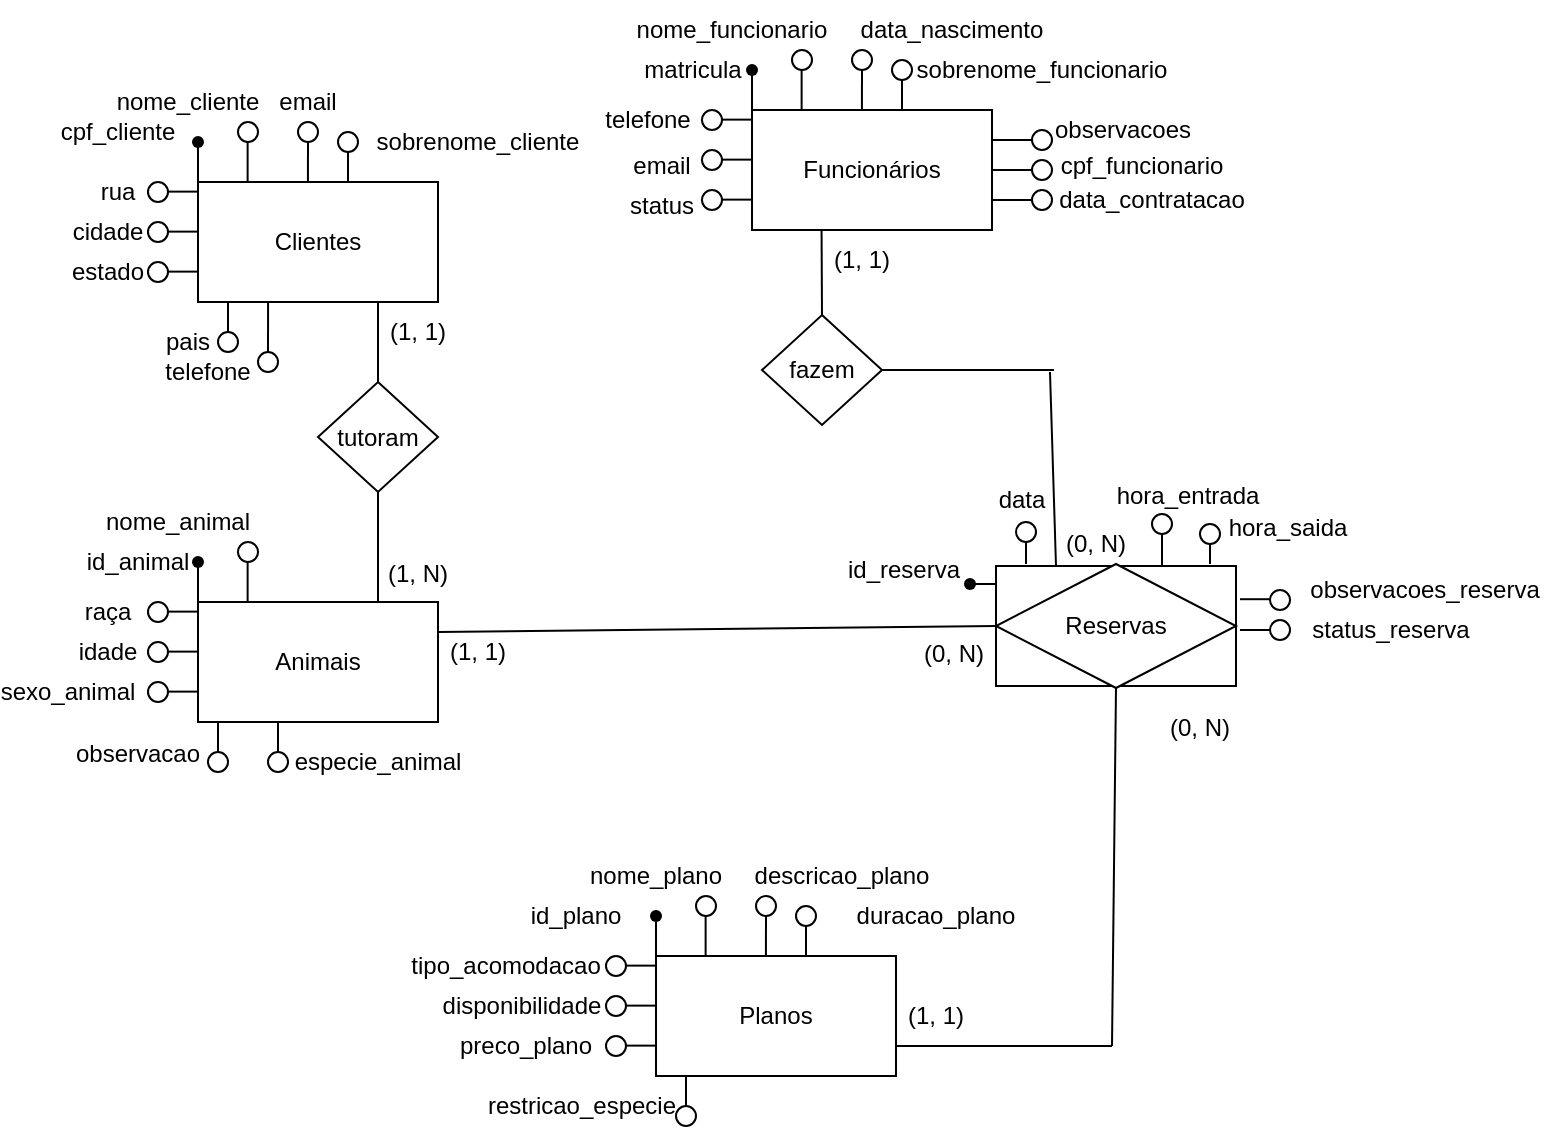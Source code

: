 <mxfile version="22.1.4" type="device">
  <diagram id="0zx48TExtGR6wXhQPlg_" name="Página-1">
    <mxGraphModel dx="1720" dy="1112" grid="0" gridSize="10" guides="0" tooltips="1" connect="1" arrows="1" fold="1" page="0" pageScale="1" pageWidth="827" pageHeight="1169" math="0" shadow="0">
      <root>
        <mxCell id="0" />
        <mxCell id="1" parent="0" />
        <mxCell id="8HWjcnKt037uBPDDVe1--2" value="" style="rounded=0;whiteSpace=wrap;html=1;" parent="1" vertex="1">
          <mxGeometry x="597" y="223" width="120" height="60" as="geometry" />
        </mxCell>
        <mxCell id="ggOTtO3rocImcCKtTKWv-1" value="Clientes" style="rounded=0;whiteSpace=wrap;html=1;" parent="1" vertex="1">
          <mxGeometry x="198" y="31" width="120" height="60" as="geometry" />
        </mxCell>
        <mxCell id="ggOTtO3rocImcCKtTKWv-2" value="" style="endArrow=none;html=1;rounded=0;" parent="1" edge="1">
          <mxGeometry width="50" height="50" relative="1" as="geometry">
            <mxPoint x="198" y="41" as="sourcePoint" />
            <mxPoint x="198" y="11" as="targetPoint" />
          </mxGeometry>
        </mxCell>
        <mxCell id="ggOTtO3rocImcCKtTKWv-4" value="" style="endArrow=none;html=1;rounded=0;" parent="1" edge="1">
          <mxGeometry width="50" height="50" relative="1" as="geometry">
            <mxPoint x="222.81" y="31" as="sourcePoint" />
            <mxPoint x="222.81" y="11" as="targetPoint" />
          </mxGeometry>
        </mxCell>
        <mxCell id="ggOTtO3rocImcCKtTKWv-5" value="" style="shape=waypoint;sketch=0;fillStyle=solid;size=6;pointerEvents=1;points=[];fillColor=none;resizable=0;rotatable=0;perimeter=centerPerimeter;snapToPoint=1;" parent="1" vertex="1">
          <mxGeometry x="188" y="1" width="20" height="20" as="geometry" />
        </mxCell>
        <mxCell id="ggOTtO3rocImcCKtTKWv-6" value="cpf_cliente" style="text;html=1;strokeColor=none;fillColor=none;align=center;verticalAlign=middle;whiteSpace=wrap;rounded=0;" parent="1" vertex="1">
          <mxGeometry x="128" y="-9" width="60" height="30" as="geometry" />
        </mxCell>
        <mxCell id="ggOTtO3rocImcCKtTKWv-7" value="nome_cliente" style="text;html=1;strokeColor=none;fillColor=none;align=center;verticalAlign=middle;whiteSpace=wrap;rounded=0;" parent="1" vertex="1">
          <mxGeometry x="163" y="-24" width="60" height="30" as="geometry" />
        </mxCell>
        <mxCell id="ggOTtO3rocImcCKtTKWv-11" value="" style="endArrow=none;html=1;rounded=0;" parent="1" source="ggOTtO3rocImcCKtTKWv-103" edge="1">
          <mxGeometry width="50" height="50" relative="1" as="geometry">
            <mxPoint x="208" y="321" as="sourcePoint" />
            <mxPoint x="208" y="301" as="targetPoint" />
          </mxGeometry>
        </mxCell>
        <mxCell id="ggOTtO3rocImcCKtTKWv-17" value="" style="ellipse;whiteSpace=wrap;html=1;" parent="1" vertex="1">
          <mxGeometry x="218" y="1" width="10" height="10" as="geometry" />
        </mxCell>
        <mxCell id="ggOTtO3rocImcCKtTKWv-36" value="" style="endArrow=none;html=1;rounded=0;exitX=0.458;exitY=0;exitDx=0;exitDy=0;exitPerimeter=0;" parent="1" source="ggOTtO3rocImcCKtTKWv-1" target="ggOTtO3rocImcCKtTKWv-35" edge="1">
          <mxGeometry width="50" height="50" relative="1" as="geometry">
            <mxPoint x="248" y="31" as="sourcePoint" />
            <mxPoint x="248" y="11" as="targetPoint" />
          </mxGeometry>
        </mxCell>
        <mxCell id="ggOTtO3rocImcCKtTKWv-35" value="" style="ellipse;whiteSpace=wrap;html=1;" parent="1" vertex="1">
          <mxGeometry x="248" y="1" width="10" height="10" as="geometry" />
        </mxCell>
        <mxCell id="ggOTtO3rocImcCKtTKWv-37" value="sobrenome_cliente" style="text;html=1;strokeColor=none;fillColor=none;align=center;verticalAlign=middle;whiteSpace=wrap;rounded=0;" parent="1" vertex="1">
          <mxGeometry x="308" y="-4" width="60" height="30" as="geometry" />
        </mxCell>
        <mxCell id="ggOTtO3rocImcCKtTKWv-38" value="" style="endArrow=none;html=1;rounded=0;exitX=0.458;exitY=0;exitDx=0;exitDy=0;exitPerimeter=0;" parent="1" target="ggOTtO3rocImcCKtTKWv-39" edge="1">
          <mxGeometry width="50" height="50" relative="1" as="geometry">
            <mxPoint x="273" y="31" as="sourcePoint" />
            <mxPoint x="268" y="11" as="targetPoint" />
          </mxGeometry>
        </mxCell>
        <mxCell id="ggOTtO3rocImcCKtTKWv-39" value="" style="ellipse;whiteSpace=wrap;html=1;" parent="1" vertex="1">
          <mxGeometry x="268" y="6" width="10" height="10" as="geometry" />
        </mxCell>
        <mxCell id="ggOTtO3rocImcCKtTKWv-40" value="email" style="text;html=1;strokeColor=none;fillColor=none;align=center;verticalAlign=middle;whiteSpace=wrap;rounded=0;" parent="1" vertex="1">
          <mxGeometry x="223" y="-24" width="60" height="30" as="geometry" />
        </mxCell>
        <mxCell id="ggOTtO3rocImcCKtTKWv-43" value="" style="endArrow=none;html=1;rounded=0;exitX=0.458;exitY=0;exitDx=0;exitDy=0;exitPerimeter=0;" parent="1" edge="1">
          <mxGeometry width="50" height="50" relative="1" as="geometry">
            <mxPoint x="198" y="35.81" as="sourcePoint" />
            <mxPoint x="183" y="35.81" as="targetPoint" />
            <Array as="points">
              <mxPoint x="193" y="35.81" />
            </Array>
          </mxGeometry>
        </mxCell>
        <mxCell id="ggOTtO3rocImcCKtTKWv-44" value="" style="ellipse;whiteSpace=wrap;html=1;" parent="1" vertex="1">
          <mxGeometry x="173" y="31" width="10" height="10" as="geometry" />
        </mxCell>
        <mxCell id="ggOTtO3rocImcCKtTKWv-48" value="" style="endArrow=none;html=1;rounded=0;exitX=0.458;exitY=0;exitDx=0;exitDy=0;exitPerimeter=0;" parent="1" edge="1">
          <mxGeometry width="50" height="50" relative="1" as="geometry">
            <mxPoint x="198" y="55.81" as="sourcePoint" />
            <mxPoint x="183" y="55.81" as="targetPoint" />
            <Array as="points">
              <mxPoint x="193" y="55.81" />
            </Array>
          </mxGeometry>
        </mxCell>
        <mxCell id="ggOTtO3rocImcCKtTKWv-49" value="" style="ellipse;whiteSpace=wrap;html=1;" parent="1" vertex="1">
          <mxGeometry x="173" y="51" width="10" height="10" as="geometry" />
        </mxCell>
        <mxCell id="ggOTtO3rocImcCKtTKWv-50" value="" style="endArrow=none;html=1;rounded=0;exitX=0.458;exitY=0;exitDx=0;exitDy=0;exitPerimeter=0;" parent="1" edge="1">
          <mxGeometry width="50" height="50" relative="1" as="geometry">
            <mxPoint x="198" y="75.81" as="sourcePoint" />
            <mxPoint x="183" y="75.81" as="targetPoint" />
            <Array as="points">
              <mxPoint x="193" y="75.81" />
            </Array>
          </mxGeometry>
        </mxCell>
        <mxCell id="ggOTtO3rocImcCKtTKWv-51" value="" style="ellipse;whiteSpace=wrap;html=1;" parent="1" vertex="1">
          <mxGeometry x="173" y="71" width="10" height="10" as="geometry" />
        </mxCell>
        <mxCell id="ggOTtO3rocImcCKtTKWv-52" value="rua" style="text;html=1;strokeColor=none;fillColor=none;align=center;verticalAlign=middle;whiteSpace=wrap;rounded=0;" parent="1" vertex="1">
          <mxGeometry x="128" y="21" width="60" height="30" as="geometry" />
        </mxCell>
        <mxCell id="ggOTtO3rocImcCKtTKWv-55" value="" style="endArrow=none;html=1;rounded=0;exitX=0.458;exitY=0;exitDx=0;exitDy=0;exitPerimeter=0;" parent="1" target="ggOTtO3rocImcCKtTKWv-56" edge="1">
          <mxGeometry width="50" height="50" relative="1" as="geometry">
            <mxPoint x="213" y="91" as="sourcePoint" />
            <mxPoint x="208" y="71" as="targetPoint" />
          </mxGeometry>
        </mxCell>
        <mxCell id="ggOTtO3rocImcCKtTKWv-56" value="" style="ellipse;whiteSpace=wrap;html=1;" parent="1" vertex="1">
          <mxGeometry x="208" y="106" width="10" height="10" as="geometry" />
        </mxCell>
        <mxCell id="ggOTtO3rocImcCKtTKWv-59" value="cidade" style="text;html=1;strokeColor=none;fillColor=none;align=center;verticalAlign=middle;whiteSpace=wrap;rounded=0;" parent="1" vertex="1">
          <mxGeometry x="123" y="41" width="60" height="30" as="geometry" />
        </mxCell>
        <mxCell id="ggOTtO3rocImcCKtTKWv-60" value="estado" style="text;html=1;strokeColor=none;fillColor=none;align=center;verticalAlign=middle;whiteSpace=wrap;rounded=0;" parent="1" vertex="1">
          <mxGeometry x="123" y="61" width="60" height="30" as="geometry" />
        </mxCell>
        <mxCell id="ggOTtO3rocImcCKtTKWv-61" value="pais" style="text;html=1;strokeColor=none;fillColor=none;align=center;verticalAlign=middle;whiteSpace=wrap;rounded=0;" parent="1" vertex="1">
          <mxGeometry x="163" y="96" width="60" height="30" as="geometry" />
        </mxCell>
        <mxCell id="ggOTtO3rocImcCKtTKWv-63" value="" style="endArrow=none;html=1;rounded=0;exitX=0.292;exitY=1;exitDx=0;exitDy=0;exitPerimeter=0;" parent="1" source="ggOTtO3rocImcCKtTKWv-1" target="ggOTtO3rocImcCKtTKWv-64" edge="1">
          <mxGeometry width="50" height="50" relative="1" as="geometry">
            <mxPoint x="258" y="91" as="sourcePoint" />
            <mxPoint x="253" y="71" as="targetPoint" />
          </mxGeometry>
        </mxCell>
        <mxCell id="ggOTtO3rocImcCKtTKWv-64" value="" style="ellipse;whiteSpace=wrap;html=1;" parent="1" vertex="1">
          <mxGeometry x="228" y="116" width="10" height="10" as="geometry" />
        </mxCell>
        <mxCell id="ggOTtO3rocImcCKtTKWv-65" value="telefone" style="text;html=1;strokeColor=none;fillColor=none;align=center;verticalAlign=middle;whiteSpace=wrap;rounded=0;" parent="1" vertex="1">
          <mxGeometry x="173" y="111" width="60" height="30" as="geometry" />
        </mxCell>
        <mxCell id="ggOTtO3rocImcCKtTKWv-66" value="Animais" style="rounded=0;whiteSpace=wrap;html=1;" parent="1" vertex="1">
          <mxGeometry x="198" y="241" width="120" height="60" as="geometry" />
        </mxCell>
        <mxCell id="ggOTtO3rocImcCKtTKWv-67" value="" style="endArrow=none;html=1;rounded=0;" parent="1" edge="1">
          <mxGeometry width="50" height="50" relative="1" as="geometry">
            <mxPoint x="198" y="251" as="sourcePoint" />
            <mxPoint x="198" y="221" as="targetPoint" />
          </mxGeometry>
        </mxCell>
        <mxCell id="ggOTtO3rocImcCKtTKWv-68" value="" style="endArrow=none;html=1;rounded=0;" parent="1" edge="1">
          <mxGeometry width="50" height="50" relative="1" as="geometry">
            <mxPoint x="222.81" y="241" as="sourcePoint" />
            <mxPoint x="222.81" y="221" as="targetPoint" />
          </mxGeometry>
        </mxCell>
        <mxCell id="ggOTtO3rocImcCKtTKWv-69" value="" style="shape=waypoint;sketch=0;fillStyle=solid;size=6;pointerEvents=1;points=[];fillColor=none;resizable=0;rotatable=0;perimeter=centerPerimeter;snapToPoint=1;" parent="1" vertex="1">
          <mxGeometry x="188" y="211" width="20" height="20" as="geometry" />
        </mxCell>
        <mxCell id="ggOTtO3rocImcCKtTKWv-70" value="id_animal" style="text;html=1;strokeColor=none;fillColor=none;align=center;verticalAlign=middle;whiteSpace=wrap;rounded=0;" parent="1" vertex="1">
          <mxGeometry x="138" y="206" width="60" height="30" as="geometry" />
        </mxCell>
        <mxCell id="ggOTtO3rocImcCKtTKWv-71" value="nome_animal" style="text;html=1;strokeColor=none;fillColor=none;align=center;verticalAlign=middle;whiteSpace=wrap;rounded=0;" parent="1" vertex="1">
          <mxGeometry x="158" y="186" width="60" height="30" as="geometry" />
        </mxCell>
        <mxCell id="ggOTtO3rocImcCKtTKWv-72" value="" style="ellipse;whiteSpace=wrap;html=1;" parent="1" vertex="1">
          <mxGeometry x="218" y="211" width="10" height="10" as="geometry" />
        </mxCell>
        <mxCell id="ggOTtO3rocImcCKtTKWv-78" value="especie_animal" style="text;html=1;strokeColor=none;fillColor=none;align=center;verticalAlign=middle;whiteSpace=wrap;rounded=0;" parent="1" vertex="1">
          <mxGeometry x="258" y="306" width="60" height="30" as="geometry" />
        </mxCell>
        <mxCell id="ggOTtO3rocImcCKtTKWv-79" value="" style="endArrow=none;html=1;rounded=0;exitX=0.458;exitY=0;exitDx=0;exitDy=0;exitPerimeter=0;" parent="1" edge="1">
          <mxGeometry width="50" height="50" relative="1" as="geometry">
            <mxPoint x="198" y="245.81" as="sourcePoint" />
            <mxPoint x="183" y="245.81" as="targetPoint" />
            <Array as="points">
              <mxPoint x="193" y="245.81" />
            </Array>
          </mxGeometry>
        </mxCell>
        <mxCell id="ggOTtO3rocImcCKtTKWv-80" value="" style="ellipse;whiteSpace=wrap;html=1;" parent="1" vertex="1">
          <mxGeometry x="173" y="241" width="10" height="10" as="geometry" />
        </mxCell>
        <mxCell id="ggOTtO3rocImcCKtTKWv-81" value="" style="endArrow=none;html=1;rounded=0;exitX=0.458;exitY=0;exitDx=0;exitDy=0;exitPerimeter=0;" parent="1" edge="1">
          <mxGeometry width="50" height="50" relative="1" as="geometry">
            <mxPoint x="198" y="265.81" as="sourcePoint" />
            <mxPoint x="183" y="265.81" as="targetPoint" />
            <Array as="points">
              <mxPoint x="193" y="265.81" />
            </Array>
          </mxGeometry>
        </mxCell>
        <mxCell id="ggOTtO3rocImcCKtTKWv-82" value="" style="ellipse;whiteSpace=wrap;html=1;" parent="1" vertex="1">
          <mxGeometry x="173" y="261" width="10" height="10" as="geometry" />
        </mxCell>
        <mxCell id="ggOTtO3rocImcCKtTKWv-83" value="" style="endArrow=none;html=1;rounded=0;exitX=0.458;exitY=0;exitDx=0;exitDy=0;exitPerimeter=0;" parent="1" edge="1">
          <mxGeometry width="50" height="50" relative="1" as="geometry">
            <mxPoint x="198" y="285.81" as="sourcePoint" />
            <mxPoint x="183" y="285.81" as="targetPoint" />
            <Array as="points">
              <mxPoint x="193" y="285.81" />
            </Array>
          </mxGeometry>
        </mxCell>
        <mxCell id="ggOTtO3rocImcCKtTKWv-84" value="" style="ellipse;whiteSpace=wrap;html=1;" parent="1" vertex="1">
          <mxGeometry x="173" y="281" width="10" height="10" as="geometry" />
        </mxCell>
        <mxCell id="ggOTtO3rocImcCKtTKWv-85" value="raça" style="text;html=1;strokeColor=none;fillColor=none;align=center;verticalAlign=middle;whiteSpace=wrap;rounded=0;" parent="1" vertex="1">
          <mxGeometry x="123" y="231" width="60" height="30" as="geometry" />
        </mxCell>
        <mxCell id="ggOTtO3rocImcCKtTKWv-89" value="idade" style="text;html=1;strokeColor=none;fillColor=none;align=center;verticalAlign=middle;whiteSpace=wrap;rounded=0;" parent="1" vertex="1">
          <mxGeometry x="123" y="251" width="60" height="30" as="geometry" />
        </mxCell>
        <mxCell id="ggOTtO3rocImcCKtTKWv-106" value="" style="endArrow=none;html=1;rounded=0;" parent="1" edge="1">
          <mxGeometry width="50" height="50" relative="1" as="geometry">
            <mxPoint x="597" y="232" as="sourcePoint" />
            <mxPoint x="583" y="232" as="targetPoint" />
          </mxGeometry>
        </mxCell>
        <mxCell id="ggOTtO3rocImcCKtTKWv-107" value="" style="endArrow=none;html=1;rounded=0;" parent="1" edge="1">
          <mxGeometry width="50" height="50" relative="1" as="geometry">
            <mxPoint x="612" y="222" as="sourcePoint" />
            <mxPoint x="612" y="207" as="targetPoint" />
          </mxGeometry>
        </mxCell>
        <mxCell id="ggOTtO3rocImcCKtTKWv-108" value="" style="shape=waypoint;sketch=0;fillStyle=solid;size=6;pointerEvents=1;points=[];fillColor=none;resizable=0;rotatable=0;perimeter=centerPerimeter;snapToPoint=1;" parent="1" vertex="1">
          <mxGeometry x="574" y="222" width="20" height="20" as="geometry" />
        </mxCell>
        <mxCell id="ggOTtO3rocImcCKtTKWv-109" value="id_reserva" style="text;html=1;strokeColor=none;fillColor=none;align=center;verticalAlign=middle;whiteSpace=wrap;rounded=0;" parent="1" vertex="1">
          <mxGeometry x="521" y="210" width="60" height="30" as="geometry" />
        </mxCell>
        <mxCell id="ggOTtO3rocImcCKtTKWv-110" value="data" style="text;html=1;strokeColor=none;fillColor=none;align=center;verticalAlign=middle;whiteSpace=wrap;rounded=0;" parent="1" vertex="1">
          <mxGeometry x="580" y="175" width="60" height="30" as="geometry" />
        </mxCell>
        <mxCell id="ggOTtO3rocImcCKtTKWv-111" value="" style="ellipse;whiteSpace=wrap;html=1;" parent="1" vertex="1">
          <mxGeometry x="607" y="201" width="10" height="10" as="geometry" />
        </mxCell>
        <mxCell id="ggOTtO3rocImcCKtTKWv-112" value="" style="endArrow=none;html=1;rounded=0;" parent="1" edge="1">
          <mxGeometry width="50" height="50" relative="1" as="geometry">
            <mxPoint x="680" y="223" as="sourcePoint" />
            <mxPoint x="680" y="204" as="targetPoint" />
          </mxGeometry>
        </mxCell>
        <mxCell id="ggOTtO3rocImcCKtTKWv-113" value="" style="ellipse;whiteSpace=wrap;html=1;" parent="1" vertex="1">
          <mxGeometry x="675" y="197" width="10" height="10" as="geometry" />
        </mxCell>
        <mxCell id="ggOTtO3rocImcCKtTKWv-114" value="hora_saida" style="text;html=1;strokeColor=none;fillColor=none;align=center;verticalAlign=middle;whiteSpace=wrap;rounded=0;" parent="1" vertex="1">
          <mxGeometry x="713" y="189" width="60" height="30" as="geometry" />
        </mxCell>
        <mxCell id="ggOTtO3rocImcCKtTKWv-115" value="" style="endArrow=none;html=1;rounded=0;entryX=0.5;entryY=1;entryDx=0;entryDy=0;" parent="1" edge="1" target="ggOTtO3rocImcCKtTKWv-116">
          <mxGeometry width="50" height="50" relative="1" as="geometry">
            <mxPoint x="704" y="222" as="sourcePoint" />
            <mxPoint x="701" y="207" as="targetPoint" />
          </mxGeometry>
        </mxCell>
        <mxCell id="ggOTtO3rocImcCKtTKWv-116" value="" style="ellipse;whiteSpace=wrap;html=1;" parent="1" vertex="1">
          <mxGeometry x="699" y="202" width="10" height="10" as="geometry" />
        </mxCell>
        <mxCell id="ggOTtO3rocImcCKtTKWv-117" value="hora_entrada" style="text;html=1;strokeColor=none;fillColor=none;align=center;verticalAlign=middle;whiteSpace=wrap;rounded=0;" parent="1" vertex="1">
          <mxGeometry x="663" y="173" width="60" height="30" as="geometry" />
        </mxCell>
        <mxCell id="ggOTtO3rocImcCKtTKWv-121" value="" style="ellipse;whiteSpace=wrap;html=1;" parent="1" vertex="1">
          <mxGeometry x="734" y="235" width="10" height="10" as="geometry" />
        </mxCell>
        <mxCell id="ggOTtO3rocImcCKtTKWv-122" value="" style="endArrow=none;html=1;rounded=0;exitX=0.458;exitY=0;exitDx=0;exitDy=0;exitPerimeter=0;" parent="1" edge="1">
          <mxGeometry width="50" height="50" relative="1" as="geometry">
            <mxPoint x="734" y="239.6" as="sourcePoint" />
            <mxPoint x="719" y="239.6" as="targetPoint" />
            <Array as="points">
              <mxPoint x="729" y="239.6" />
            </Array>
          </mxGeometry>
        </mxCell>
        <mxCell id="ggOTtO3rocImcCKtTKWv-138" value="" style="endArrow=none;html=1;rounded=0;" parent="1" target="ggOTtO3rocImcCKtTKWv-103" edge="1">
          <mxGeometry width="50" height="50" relative="1" as="geometry">
            <mxPoint x="208" y="321" as="sourcePoint" />
            <mxPoint x="208" y="301" as="targetPoint" />
          </mxGeometry>
        </mxCell>
        <mxCell id="ggOTtO3rocImcCKtTKWv-103" value="" style="ellipse;whiteSpace=wrap;html=1;" parent="1" vertex="1">
          <mxGeometry x="203" y="316" width="10" height="10" as="geometry" />
        </mxCell>
        <mxCell id="ggOTtO3rocImcCKtTKWv-139" value="sexo_animal" style="text;html=1;strokeColor=none;fillColor=none;align=center;verticalAlign=middle;whiteSpace=wrap;rounded=0;" parent="1" vertex="1">
          <mxGeometry x="103" y="271" width="60" height="30" as="geometry" />
        </mxCell>
        <mxCell id="ggOTtO3rocImcCKtTKWv-143" value="" style="endArrow=none;html=1;rounded=0;" parent="1" source="ggOTtO3rocImcCKtTKWv-144" edge="1">
          <mxGeometry width="50" height="50" relative="1" as="geometry">
            <mxPoint x="238" y="321" as="sourcePoint" />
            <mxPoint x="238" y="301" as="targetPoint" />
          </mxGeometry>
        </mxCell>
        <mxCell id="ggOTtO3rocImcCKtTKWv-144" value="" style="ellipse;whiteSpace=wrap;html=1;" parent="1" vertex="1">
          <mxGeometry x="233" y="316" width="10" height="10" as="geometry" />
        </mxCell>
        <mxCell id="ggOTtO3rocImcCKtTKWv-145" value="observacao" style="text;html=1;strokeColor=none;fillColor=none;align=center;verticalAlign=middle;whiteSpace=wrap;rounded=0;" parent="1" vertex="1">
          <mxGeometry x="138" y="302" width="60" height="30" as="geometry" />
        </mxCell>
        <mxCell id="ggOTtO3rocImcCKtTKWv-170" value="tutoram" style="rhombus;whiteSpace=wrap;html=1;" parent="1" vertex="1">
          <mxGeometry x="258" y="131" width="60" height="55" as="geometry" />
        </mxCell>
        <mxCell id="ggOTtO3rocImcCKtTKWv-172" value="" style="endArrow=none;html=1;rounded=0;entryX=0.5;entryY=1;entryDx=0;entryDy=0;exitX=0.75;exitY=0;exitDx=0;exitDy=0;" parent="1" source="ggOTtO3rocImcCKtTKWv-66" target="ggOTtO3rocImcCKtTKWv-170" edge="1">
          <mxGeometry width="50" height="50" relative="1" as="geometry">
            <mxPoint x="398" y="221" as="sourcePoint" />
            <mxPoint x="448" y="171" as="targetPoint" />
          </mxGeometry>
        </mxCell>
        <mxCell id="ggOTtO3rocImcCKtTKWv-173" value="" style="endArrow=none;html=1;rounded=0;entryX=0.75;entryY=1;entryDx=0;entryDy=0;exitX=0.5;exitY=0;exitDx=0;exitDy=0;" parent="1" source="ggOTtO3rocImcCKtTKWv-170" target="ggOTtO3rocImcCKtTKWv-1" edge="1">
          <mxGeometry width="50" height="50" relative="1" as="geometry">
            <mxPoint x="398" y="221" as="sourcePoint" />
            <mxPoint x="448" y="171" as="targetPoint" />
          </mxGeometry>
        </mxCell>
        <mxCell id="ggOTtO3rocImcCKtTKWv-184" value="" style="endArrow=none;html=1;rounded=0;exitX=1;exitY=0.25;exitDx=0;exitDy=0;entryX=0;entryY=0.5;entryDx=0;entryDy=0;" parent="1" source="ggOTtO3rocImcCKtTKWv-66" target="Q5C-ij5pqkjWcKOhOLbP-54" edge="1">
          <mxGeometry width="50" height="50" relative="1" as="geometry">
            <mxPoint x="480" y="340" as="sourcePoint" />
            <mxPoint x="395" y="282" as="targetPoint" />
          </mxGeometry>
        </mxCell>
        <mxCell id="APrqZgsGzZIo6Ghcfjsz-64" value="Planos" style="rounded=0;whiteSpace=wrap;html=1;" parent="1" vertex="1">
          <mxGeometry x="427" y="418" width="120" height="60" as="geometry" />
        </mxCell>
        <mxCell id="APrqZgsGzZIo6Ghcfjsz-65" value="" style="endArrow=none;html=1;rounded=0;" parent="1" edge="1">
          <mxGeometry width="50" height="50" relative="1" as="geometry">
            <mxPoint x="427" y="428" as="sourcePoint" />
            <mxPoint x="427" y="398" as="targetPoint" />
          </mxGeometry>
        </mxCell>
        <mxCell id="APrqZgsGzZIo6Ghcfjsz-66" value="" style="endArrow=none;html=1;rounded=0;" parent="1" edge="1">
          <mxGeometry width="50" height="50" relative="1" as="geometry">
            <mxPoint x="451.81" y="418" as="sourcePoint" />
            <mxPoint x="451.81" y="398" as="targetPoint" />
          </mxGeometry>
        </mxCell>
        <mxCell id="APrqZgsGzZIo6Ghcfjsz-67" value="" style="shape=waypoint;sketch=0;fillStyle=solid;size=6;pointerEvents=1;points=[];fillColor=none;resizable=0;rotatable=0;perimeter=centerPerimeter;snapToPoint=1;" parent="1" vertex="1">
          <mxGeometry x="417" y="388" width="20" height="20" as="geometry" />
        </mxCell>
        <mxCell id="APrqZgsGzZIo6Ghcfjsz-68" value="id_plano" style="text;html=1;strokeColor=none;fillColor=none;align=center;verticalAlign=middle;whiteSpace=wrap;rounded=0;" parent="1" vertex="1">
          <mxGeometry x="357" y="383" width="60" height="30" as="geometry" />
        </mxCell>
        <mxCell id="APrqZgsGzZIo6Ghcfjsz-69" value="nome_plano" style="text;html=1;strokeColor=none;fillColor=none;align=center;verticalAlign=middle;whiteSpace=wrap;rounded=0;" parent="1" vertex="1">
          <mxGeometry x="397" y="363" width="60" height="30" as="geometry" />
        </mxCell>
        <mxCell id="APrqZgsGzZIo6Ghcfjsz-70" value="" style="ellipse;whiteSpace=wrap;html=1;" parent="1" vertex="1">
          <mxGeometry x="447" y="388" width="10" height="10" as="geometry" />
        </mxCell>
        <mxCell id="APrqZgsGzZIo6Ghcfjsz-71" value="" style="endArrow=none;html=1;rounded=0;exitX=0.458;exitY=0;exitDx=0;exitDy=0;exitPerimeter=0;" parent="1" source="APrqZgsGzZIo6Ghcfjsz-64" target="APrqZgsGzZIo6Ghcfjsz-72" edge="1">
          <mxGeometry width="50" height="50" relative="1" as="geometry">
            <mxPoint x="477" y="418" as="sourcePoint" />
            <mxPoint x="477" y="398" as="targetPoint" />
          </mxGeometry>
        </mxCell>
        <mxCell id="APrqZgsGzZIo6Ghcfjsz-72" value="" style="ellipse;whiteSpace=wrap;html=1;" parent="1" vertex="1">
          <mxGeometry x="477" y="388" width="10" height="10" as="geometry" />
        </mxCell>
        <mxCell id="APrqZgsGzZIo6Ghcfjsz-73" value="duracao_plano" style="text;html=1;strokeColor=none;fillColor=none;align=center;verticalAlign=middle;whiteSpace=wrap;rounded=0;" parent="1" vertex="1">
          <mxGeometry x="537" y="383" width="60" height="30" as="geometry" />
        </mxCell>
        <mxCell id="APrqZgsGzZIo6Ghcfjsz-74" value="" style="endArrow=none;html=1;rounded=0;exitX=0.458;exitY=0;exitDx=0;exitDy=0;exitPerimeter=0;" parent="1" target="APrqZgsGzZIo6Ghcfjsz-75" edge="1">
          <mxGeometry width="50" height="50" relative="1" as="geometry">
            <mxPoint x="502" y="418" as="sourcePoint" />
            <mxPoint x="497" y="398" as="targetPoint" />
          </mxGeometry>
        </mxCell>
        <mxCell id="APrqZgsGzZIo6Ghcfjsz-75" value="" style="ellipse;whiteSpace=wrap;html=1;" parent="1" vertex="1">
          <mxGeometry x="497" y="393" width="10" height="10" as="geometry" />
        </mxCell>
        <mxCell id="APrqZgsGzZIo6Ghcfjsz-76" value="descricao_plano" style="text;html=1;strokeColor=none;fillColor=none;align=center;verticalAlign=middle;whiteSpace=wrap;rounded=0;" parent="1" vertex="1">
          <mxGeometry x="489.5" y="363" width="60" height="30" as="geometry" />
        </mxCell>
        <mxCell id="APrqZgsGzZIo6Ghcfjsz-77" value="" style="endArrow=none;html=1;rounded=0;exitX=0.458;exitY=0;exitDx=0;exitDy=0;exitPerimeter=0;" parent="1" edge="1">
          <mxGeometry width="50" height="50" relative="1" as="geometry">
            <mxPoint x="427" y="422.81" as="sourcePoint" />
            <mxPoint x="412" y="422.81" as="targetPoint" />
            <Array as="points">
              <mxPoint x="422" y="422.81" />
            </Array>
          </mxGeometry>
        </mxCell>
        <mxCell id="APrqZgsGzZIo6Ghcfjsz-78" value="" style="ellipse;whiteSpace=wrap;html=1;" parent="1" vertex="1">
          <mxGeometry x="402" y="418" width="10" height="10" as="geometry" />
        </mxCell>
        <mxCell id="APrqZgsGzZIo6Ghcfjsz-79" value="" style="endArrow=none;html=1;rounded=0;exitX=0.458;exitY=0;exitDx=0;exitDy=0;exitPerimeter=0;" parent="1" edge="1">
          <mxGeometry width="50" height="50" relative="1" as="geometry">
            <mxPoint x="427" y="442.81" as="sourcePoint" />
            <mxPoint x="412" y="442.81" as="targetPoint" />
            <Array as="points">
              <mxPoint x="422" y="442.81" />
            </Array>
          </mxGeometry>
        </mxCell>
        <mxCell id="APrqZgsGzZIo6Ghcfjsz-80" value="" style="ellipse;whiteSpace=wrap;html=1;" parent="1" vertex="1">
          <mxGeometry x="402" y="438" width="10" height="10" as="geometry" />
        </mxCell>
        <mxCell id="APrqZgsGzZIo6Ghcfjsz-81" value="" style="endArrow=none;html=1;rounded=0;exitX=0.458;exitY=0;exitDx=0;exitDy=0;exitPerimeter=0;" parent="1" edge="1">
          <mxGeometry width="50" height="50" relative="1" as="geometry">
            <mxPoint x="427" y="462.81" as="sourcePoint" />
            <mxPoint x="412" y="462.81" as="targetPoint" />
            <Array as="points">
              <mxPoint x="422" y="462.81" />
            </Array>
          </mxGeometry>
        </mxCell>
        <mxCell id="APrqZgsGzZIo6Ghcfjsz-82" value="" style="ellipse;whiteSpace=wrap;html=1;" parent="1" vertex="1">
          <mxGeometry x="402" y="458" width="10" height="10" as="geometry" />
        </mxCell>
        <mxCell id="APrqZgsGzZIo6Ghcfjsz-83" value="tipo_acomodacao" style="text;html=1;strokeColor=none;fillColor=none;align=center;verticalAlign=middle;whiteSpace=wrap;rounded=0;" parent="1" vertex="1">
          <mxGeometry x="322" y="408" width="60" height="30" as="geometry" />
        </mxCell>
        <mxCell id="APrqZgsGzZIo6Ghcfjsz-84" value="" style="endArrow=none;html=1;rounded=0;exitX=0.458;exitY=0;exitDx=0;exitDy=0;exitPerimeter=0;" parent="1" target="APrqZgsGzZIo6Ghcfjsz-85" edge="1">
          <mxGeometry width="50" height="50" relative="1" as="geometry">
            <mxPoint x="442" y="478" as="sourcePoint" />
            <mxPoint x="437" y="458" as="targetPoint" />
          </mxGeometry>
        </mxCell>
        <mxCell id="APrqZgsGzZIo6Ghcfjsz-85" value="" style="ellipse;whiteSpace=wrap;html=1;" parent="1" vertex="1">
          <mxGeometry x="437" y="493" width="10" height="10" as="geometry" />
        </mxCell>
        <mxCell id="APrqZgsGzZIo6Ghcfjsz-87" value="preco_plano" style="text;html=1;strokeColor=none;fillColor=none;align=center;verticalAlign=middle;whiteSpace=wrap;rounded=0;" parent="1" vertex="1">
          <mxGeometry x="332" y="448" width="60" height="30" as="geometry" />
        </mxCell>
        <mxCell id="APrqZgsGzZIo6Ghcfjsz-91" value="restricao_especie" style="text;html=1;strokeColor=none;fillColor=none;align=center;verticalAlign=middle;whiteSpace=wrap;rounded=0;" parent="1" vertex="1">
          <mxGeometry x="359.5" y="478" width="60" height="30" as="geometry" />
        </mxCell>
        <mxCell id="APrqZgsGzZIo6Ghcfjsz-92" value="disponibilidade" style="text;html=1;strokeColor=none;fillColor=none;align=center;verticalAlign=middle;whiteSpace=wrap;rounded=0;" parent="1" vertex="1">
          <mxGeometry x="329.5" y="428" width="60" height="30" as="geometry" />
        </mxCell>
        <mxCell id="APrqZgsGzZIo6Ghcfjsz-96" value="" style="endArrow=none;html=1;rounded=0;exitX=0.5;exitY=1;exitDx=0;exitDy=0;" parent="1" source="Q5C-ij5pqkjWcKOhOLbP-54" edge="1">
          <mxGeometry width="50" height="50" relative="1" as="geometry">
            <mxPoint x="692" y="462" as="sourcePoint" />
            <mxPoint x="655" y="463" as="targetPoint" />
          </mxGeometry>
        </mxCell>
        <mxCell id="APrqZgsGzZIo6Ghcfjsz-99" value="" style="endArrow=none;html=1;rounded=0;exitX=1;exitY=0.75;exitDx=0;exitDy=0;" parent="1" source="APrqZgsGzZIo6Ghcfjsz-64" edge="1">
          <mxGeometry width="50" height="50" relative="1" as="geometry">
            <mxPoint x="920" y="370" as="sourcePoint" />
            <mxPoint x="655" y="463" as="targetPoint" />
          </mxGeometry>
        </mxCell>
        <mxCell id="vED10XXFg--QarN_SlgM-1" value="(1, N)" style="text;html=1;strokeColor=none;fillColor=none;align=center;verticalAlign=middle;whiteSpace=wrap;rounded=0;" parent="1" vertex="1">
          <mxGeometry x="278" y="212" width="60" height="30" as="geometry" />
        </mxCell>
        <mxCell id="vED10XXFg--QarN_SlgM-4" value="(1, 1)" style="text;html=1;strokeColor=none;fillColor=none;align=center;verticalAlign=middle;whiteSpace=wrap;rounded=0;" parent="1" vertex="1">
          <mxGeometry x="278" y="91" width="60" height="30" as="geometry" />
        </mxCell>
        <mxCell id="vED10XXFg--QarN_SlgM-5" value="(0, N)" style="text;html=1;strokeColor=none;fillColor=none;align=center;verticalAlign=middle;whiteSpace=wrap;rounded=0;" parent="1" vertex="1">
          <mxGeometry x="546" y="252" width="60" height="30" as="geometry" />
        </mxCell>
        <mxCell id="vED10XXFg--QarN_SlgM-6" value="(1, 1)" style="text;html=1;strokeColor=none;fillColor=none;align=center;verticalAlign=middle;whiteSpace=wrap;rounded=0;" parent="1" vertex="1">
          <mxGeometry x="308" y="251" width="60" height="30" as="geometry" />
        </mxCell>
        <mxCell id="6tprinEcsGy2sv0YfYmG-1" value="observacoes_reserva" style="text;html=1;align=center;verticalAlign=middle;resizable=0;points=[];autosize=1;strokeColor=none;fillColor=none;" parent="1" vertex="1">
          <mxGeometry x="741" y="220" width="140" height="30" as="geometry" />
        </mxCell>
        <mxCell id="6tprinEcsGy2sv0YfYmG-8" value="" style="endArrow=none;html=1;rounded=0;entryX=1;entryY=0.5;entryDx=0;entryDy=0;" parent="1" source="6tprinEcsGy2sv0YfYmG-4" edge="1">
          <mxGeometry width="50" height="50" relative="1" as="geometry">
            <mxPoint x="744" y="255" as="sourcePoint" />
            <mxPoint x="719" y="255" as="targetPoint" />
            <Array as="points" />
          </mxGeometry>
        </mxCell>
        <mxCell id="6tprinEcsGy2sv0YfYmG-9" value="" style="endArrow=none;html=1;rounded=0;entryX=1;entryY=0.5;entryDx=0;entryDy=0;" parent="1" target="6tprinEcsGy2sv0YfYmG-4" edge="1">
          <mxGeometry width="50" height="50" relative="1" as="geometry">
            <mxPoint x="744" y="255" as="sourcePoint" />
            <mxPoint x="719" y="255" as="targetPoint" />
            <Array as="points" />
          </mxGeometry>
        </mxCell>
        <mxCell id="6tprinEcsGy2sv0YfYmG-4" value="" style="ellipse;whiteSpace=wrap;html=1;" parent="1" vertex="1">
          <mxGeometry x="734" y="250" width="10" height="10" as="geometry" />
        </mxCell>
        <mxCell id="6tprinEcsGy2sv0YfYmG-10" value="status_reserva" style="text;html=1;align=center;verticalAlign=middle;resizable=0;points=[];autosize=1;strokeColor=none;fillColor=none;" parent="1" vertex="1">
          <mxGeometry x="744" y="240" width="100" height="30" as="geometry" />
        </mxCell>
        <mxCell id="Q5C-ij5pqkjWcKOhOLbP-1" value="Funcionários" style="rounded=0;whiteSpace=wrap;html=1;" parent="1" vertex="1">
          <mxGeometry x="475" y="-5" width="120" height="60" as="geometry" />
        </mxCell>
        <mxCell id="Q5C-ij5pqkjWcKOhOLbP-2" value="" style="endArrow=none;html=1;rounded=0;" parent="1" edge="1">
          <mxGeometry width="50" height="50" relative="1" as="geometry">
            <mxPoint x="475" y="5" as="sourcePoint" />
            <mxPoint x="475" y="-25" as="targetPoint" />
          </mxGeometry>
        </mxCell>
        <mxCell id="Q5C-ij5pqkjWcKOhOLbP-3" value="" style="endArrow=none;html=1;rounded=0;" parent="1" edge="1">
          <mxGeometry width="50" height="50" relative="1" as="geometry">
            <mxPoint x="499.81" y="-5" as="sourcePoint" />
            <mxPoint x="499.81" y="-25" as="targetPoint" />
          </mxGeometry>
        </mxCell>
        <mxCell id="Q5C-ij5pqkjWcKOhOLbP-4" value="" style="shape=waypoint;sketch=0;fillStyle=solid;size=6;pointerEvents=1;points=[];fillColor=none;resizable=0;rotatable=0;perimeter=centerPerimeter;snapToPoint=1;" parent="1" vertex="1">
          <mxGeometry x="465" y="-35" width="20" height="20" as="geometry" />
        </mxCell>
        <mxCell id="Q5C-ij5pqkjWcKOhOLbP-5" value="cpf_funcionario" style="text;html=1;strokeColor=none;fillColor=none;align=center;verticalAlign=middle;whiteSpace=wrap;rounded=0;" parent="1" vertex="1">
          <mxGeometry x="640" y="7.5" width="60" height="30" as="geometry" />
        </mxCell>
        <mxCell id="Q5C-ij5pqkjWcKOhOLbP-6" value="nome_funcionario" style="text;html=1;strokeColor=none;fillColor=none;align=center;verticalAlign=middle;whiteSpace=wrap;rounded=0;" parent="1" vertex="1">
          <mxGeometry x="435" y="-60" width="60" height="30" as="geometry" />
        </mxCell>
        <mxCell id="Q5C-ij5pqkjWcKOhOLbP-7" value="" style="ellipse;whiteSpace=wrap;html=1;" parent="1" vertex="1">
          <mxGeometry x="495" y="-35" width="10" height="10" as="geometry" />
        </mxCell>
        <mxCell id="Q5C-ij5pqkjWcKOhOLbP-8" value="" style="endArrow=none;html=1;rounded=0;exitX=0.458;exitY=0;exitDx=0;exitDy=0;exitPerimeter=0;" parent="1" source="Q5C-ij5pqkjWcKOhOLbP-1" target="Q5C-ij5pqkjWcKOhOLbP-9" edge="1">
          <mxGeometry width="50" height="50" relative="1" as="geometry">
            <mxPoint x="525" y="-5" as="sourcePoint" />
            <mxPoint x="525" y="-25" as="targetPoint" />
          </mxGeometry>
        </mxCell>
        <mxCell id="Q5C-ij5pqkjWcKOhOLbP-9" value="" style="ellipse;whiteSpace=wrap;html=1;" parent="1" vertex="1">
          <mxGeometry x="525" y="-35" width="10" height="10" as="geometry" />
        </mxCell>
        <mxCell id="Q5C-ij5pqkjWcKOhOLbP-10" value="sobrenome_funcionario" style="text;html=1;strokeColor=none;fillColor=none;align=center;verticalAlign=middle;whiteSpace=wrap;rounded=0;" parent="1" vertex="1">
          <mxGeometry x="590" y="-40" width="60" height="30" as="geometry" />
        </mxCell>
        <mxCell id="Q5C-ij5pqkjWcKOhOLbP-11" value="" style="endArrow=none;html=1;rounded=0;exitX=0.458;exitY=0;exitDx=0;exitDy=0;exitPerimeter=0;" parent="1" target="Q5C-ij5pqkjWcKOhOLbP-12" edge="1">
          <mxGeometry width="50" height="50" relative="1" as="geometry">
            <mxPoint x="550" y="-5" as="sourcePoint" />
            <mxPoint x="545" y="-25" as="targetPoint" />
          </mxGeometry>
        </mxCell>
        <mxCell id="Q5C-ij5pqkjWcKOhOLbP-12" value="" style="ellipse;whiteSpace=wrap;html=1;" parent="1" vertex="1">
          <mxGeometry x="545" y="-30" width="10" height="10" as="geometry" />
        </mxCell>
        <mxCell id="Q5C-ij5pqkjWcKOhOLbP-13" value="data_nascimento" style="text;html=1;strokeColor=none;fillColor=none;align=center;verticalAlign=middle;whiteSpace=wrap;rounded=0;" parent="1" vertex="1">
          <mxGeometry x="545" y="-60" width="60" height="30" as="geometry" />
        </mxCell>
        <mxCell id="Q5C-ij5pqkjWcKOhOLbP-14" value="" style="endArrow=none;html=1;rounded=0;exitX=0.458;exitY=0;exitDx=0;exitDy=0;exitPerimeter=0;" parent="1" edge="1">
          <mxGeometry width="50" height="50" relative="1" as="geometry">
            <mxPoint x="475" y="-0.19" as="sourcePoint" />
            <mxPoint x="460" y="-0.19" as="targetPoint" />
            <Array as="points">
              <mxPoint x="470" y="-0.19" />
            </Array>
          </mxGeometry>
        </mxCell>
        <mxCell id="Q5C-ij5pqkjWcKOhOLbP-15" value="" style="ellipse;whiteSpace=wrap;html=1;" parent="1" vertex="1">
          <mxGeometry x="450" y="-5" width="10" height="10" as="geometry" />
        </mxCell>
        <mxCell id="Q5C-ij5pqkjWcKOhOLbP-16" value="" style="endArrow=none;html=1;rounded=0;exitX=0.458;exitY=0;exitDx=0;exitDy=0;exitPerimeter=0;" parent="1" edge="1">
          <mxGeometry width="50" height="50" relative="1" as="geometry">
            <mxPoint x="475" y="19.81" as="sourcePoint" />
            <mxPoint x="460" y="19.81" as="targetPoint" />
            <Array as="points">
              <mxPoint x="470" y="19.81" />
            </Array>
          </mxGeometry>
        </mxCell>
        <mxCell id="Q5C-ij5pqkjWcKOhOLbP-17" value="" style="ellipse;whiteSpace=wrap;html=1;" parent="1" vertex="1">
          <mxGeometry x="450" y="15" width="10" height="10" as="geometry" />
        </mxCell>
        <mxCell id="Q5C-ij5pqkjWcKOhOLbP-18" value="" style="endArrow=none;html=1;rounded=0;exitX=0.458;exitY=0;exitDx=0;exitDy=0;exitPerimeter=0;" parent="1" edge="1">
          <mxGeometry width="50" height="50" relative="1" as="geometry">
            <mxPoint x="475" y="39.81" as="sourcePoint" />
            <mxPoint x="460" y="39.81" as="targetPoint" />
            <Array as="points">
              <mxPoint x="470" y="39.81" />
            </Array>
          </mxGeometry>
        </mxCell>
        <mxCell id="Q5C-ij5pqkjWcKOhOLbP-19" value="" style="ellipse;whiteSpace=wrap;html=1;" parent="1" vertex="1">
          <mxGeometry x="450" y="35" width="10" height="10" as="geometry" />
        </mxCell>
        <mxCell id="Q5C-ij5pqkjWcKOhOLbP-20" value="telefone" style="text;html=1;strokeColor=none;fillColor=none;align=center;verticalAlign=middle;whiteSpace=wrap;rounded=0;" parent="1" vertex="1">
          <mxGeometry x="392.5" y="-15" width="60" height="30" as="geometry" />
        </mxCell>
        <mxCell id="Q5C-ij5pqkjWcKOhOLbP-21" value="email" style="text;html=1;strokeColor=none;fillColor=none;align=center;verticalAlign=middle;whiteSpace=wrap;rounded=0;" parent="1" vertex="1">
          <mxGeometry x="400" y="10" width="60" height="25" as="geometry" />
        </mxCell>
        <mxCell id="Q5C-ij5pqkjWcKOhOLbP-22" value="status" style="text;html=1;strokeColor=none;fillColor=none;align=center;verticalAlign=middle;whiteSpace=wrap;rounded=0;" parent="1" vertex="1">
          <mxGeometry x="400" y="30" width="60" height="25" as="geometry" />
        </mxCell>
        <mxCell id="Q5C-ij5pqkjWcKOhOLbP-23" value="fazem" style="rhombus;whiteSpace=wrap;html=1;" parent="1" vertex="1">
          <mxGeometry x="480" y="97.5" width="60" height="55" as="geometry" />
        </mxCell>
        <mxCell id="Q5C-ij5pqkjWcKOhOLbP-24" value="" style="endArrow=none;html=1;rounded=0;exitX=0.5;exitY=0;exitDx=0;exitDy=0;entryX=0.163;entryY=0.009;entryDx=0;entryDy=0;entryPerimeter=0;" parent="1" source="Q5C-ij5pqkjWcKOhOLbP-23" edge="1" target="Q5C-ij5pqkjWcKOhOLbP-27">
          <mxGeometry width="50" height="50" relative="1" as="geometry">
            <mxPoint x="520" y="110" as="sourcePoint" />
            <mxPoint x="510" y="50" as="targetPoint" />
          </mxGeometry>
        </mxCell>
        <mxCell id="Q5C-ij5pqkjWcKOhOLbP-25" value="" style="endArrow=none;html=1;rounded=0;entryX=1;entryY=0.5;entryDx=0;entryDy=0;" parent="1" target="Q5C-ij5pqkjWcKOhOLbP-23" edge="1">
          <mxGeometry width="50" height="50" relative="1" as="geometry">
            <mxPoint x="626" y="125" as="sourcePoint" />
            <mxPoint x="509.5" y="155" as="targetPoint" />
          </mxGeometry>
        </mxCell>
        <mxCell id="Q5C-ij5pqkjWcKOhOLbP-26" value="" style="endArrow=none;html=1;rounded=0;exitX=0.25;exitY=0;exitDx=0;exitDy=0;" parent="1" edge="1" source="8HWjcnKt037uBPDDVe1--2">
          <mxGeometry width="50" height="50" relative="1" as="geometry">
            <mxPoint x="595" y="245" as="sourcePoint" />
            <mxPoint x="624" y="126" as="targetPoint" />
          </mxGeometry>
        </mxCell>
        <mxCell id="Q5C-ij5pqkjWcKOhOLbP-27" value="(1, 1)" style="text;html=1;strokeColor=none;fillColor=none;align=center;verticalAlign=middle;whiteSpace=wrap;rounded=0;" parent="1" vertex="1">
          <mxGeometry x="500" y="55" width="60" height="30" as="geometry" />
        </mxCell>
        <mxCell id="Q5C-ij5pqkjWcKOhOLbP-28" value="(0, N)" style="text;html=1;strokeColor=none;fillColor=none;align=center;verticalAlign=middle;whiteSpace=wrap;rounded=0;" parent="1" vertex="1">
          <mxGeometry x="617" y="197" width="60" height="30" as="geometry" />
        </mxCell>
        <mxCell id="Q5C-ij5pqkjWcKOhOLbP-30" value="(1, 1)" style="text;html=1;strokeColor=none;fillColor=none;align=center;verticalAlign=middle;whiteSpace=wrap;rounded=0;" parent="1" vertex="1">
          <mxGeometry x="537" y="433" width="60" height="30" as="geometry" />
        </mxCell>
        <mxCell id="Q5C-ij5pqkjWcKOhOLbP-31" value="(0, N)" style="text;html=1;strokeColor=none;fillColor=none;align=center;verticalAlign=middle;whiteSpace=wrap;rounded=0;" parent="1" vertex="1">
          <mxGeometry x="669" y="289" width="60" height="30" as="geometry" />
        </mxCell>
        <mxCell id="Q5C-ij5pqkjWcKOhOLbP-35" value="data_contratacao" style="text;html=1;strokeColor=none;fillColor=none;align=center;verticalAlign=middle;whiteSpace=wrap;rounded=0;" parent="1" vertex="1">
          <mxGeometry x="645" y="25" width="60" height="30" as="geometry" />
        </mxCell>
        <mxCell id="Q5C-ij5pqkjWcKOhOLbP-37" value="" style="endArrow=none;html=1;rounded=0;exitX=1;exitY=0.75;exitDx=0;exitDy=0;" parent="1" source="Q5C-ij5pqkjWcKOhOLbP-34" edge="1">
          <mxGeometry width="50" height="50" relative="1" as="geometry">
            <mxPoint x="510" y="190" as="sourcePoint" />
            <mxPoint x="620" y="40" as="targetPoint" />
          </mxGeometry>
        </mxCell>
        <mxCell id="Q5C-ij5pqkjWcKOhOLbP-39" value="" style="endArrow=none;html=1;rounded=0;exitX=1;exitY=0.75;exitDx=0;exitDy=0;" parent="1" source="Q5C-ij5pqkjWcKOhOLbP-1" target="Q5C-ij5pqkjWcKOhOLbP-34" edge="1">
          <mxGeometry width="50" height="50" relative="1" as="geometry">
            <mxPoint x="595" y="40" as="sourcePoint" />
            <mxPoint x="620" y="40" as="targetPoint" />
          </mxGeometry>
        </mxCell>
        <mxCell id="Q5C-ij5pqkjWcKOhOLbP-34" value="" style="ellipse;whiteSpace=wrap;html=1;" parent="1" vertex="1">
          <mxGeometry x="615" y="35" width="10" height="10" as="geometry" />
        </mxCell>
        <mxCell id="Q5C-ij5pqkjWcKOhOLbP-40" value="matricula" style="text;html=1;align=center;verticalAlign=middle;resizable=0;points=[];autosize=1;strokeColor=none;fillColor=none;" parent="1" vertex="1">
          <mxGeometry x="410" y="-40" width="70" height="30" as="geometry" />
        </mxCell>
        <mxCell id="Q5C-ij5pqkjWcKOhOLbP-41" value="" style="endArrow=none;html=1;rounded=0;exitX=1;exitY=0.5;exitDx=0;exitDy=0;" parent="1" source="Q5C-ij5pqkjWcKOhOLbP-1" target="Q5C-ij5pqkjWcKOhOLbP-42" edge="1">
          <mxGeometry width="50" height="50" relative="1" as="geometry">
            <mxPoint x="605" y="50" as="sourcePoint" />
            <mxPoint x="630" y="50" as="targetPoint" />
          </mxGeometry>
        </mxCell>
        <mxCell id="Q5C-ij5pqkjWcKOhOLbP-42" value="" style="ellipse;whiteSpace=wrap;html=1;" parent="1" vertex="1">
          <mxGeometry x="615" y="20" width="10" height="10" as="geometry" />
        </mxCell>
        <mxCell id="Q5C-ij5pqkjWcKOhOLbP-46" value="" style="endArrow=none;html=1;rounded=0;exitX=1;exitY=0.25;exitDx=0;exitDy=0;" parent="1" source="Q5C-ij5pqkjWcKOhOLbP-47" edge="1">
          <mxGeometry width="50" height="50" relative="1" as="geometry">
            <mxPoint x="615" y="60" as="sourcePoint" />
            <mxPoint x="620" y="10" as="targetPoint" />
          </mxGeometry>
        </mxCell>
        <mxCell id="Q5C-ij5pqkjWcKOhOLbP-48" value="" style="endArrow=none;html=1;rounded=0;exitX=1;exitY=0.25;exitDx=0;exitDy=0;" parent="1" source="Q5C-ij5pqkjWcKOhOLbP-1" target="Q5C-ij5pqkjWcKOhOLbP-47" edge="1">
          <mxGeometry width="50" height="50" relative="1" as="geometry">
            <mxPoint x="595" y="10" as="sourcePoint" />
            <mxPoint x="620" y="10" as="targetPoint" />
          </mxGeometry>
        </mxCell>
        <mxCell id="Q5C-ij5pqkjWcKOhOLbP-47" value="" style="ellipse;whiteSpace=wrap;html=1;" parent="1" vertex="1">
          <mxGeometry x="615" y="5" width="10" height="10" as="geometry" />
        </mxCell>
        <mxCell id="Q5C-ij5pqkjWcKOhOLbP-49" value="observacoes" style="text;html=1;align=center;verticalAlign=middle;resizable=0;points=[];autosize=1;strokeColor=none;fillColor=none;" parent="1" vertex="1">
          <mxGeometry x="615" y="-10" width="90" height="30" as="geometry" />
        </mxCell>
        <mxCell id="Q5C-ij5pqkjWcKOhOLbP-54" value="Reservas" style="rhombus;whiteSpace=wrap;html=1;" parent="1" vertex="1">
          <mxGeometry x="597" y="222" width="120" height="62" as="geometry" />
        </mxCell>
      </root>
    </mxGraphModel>
  </diagram>
</mxfile>
